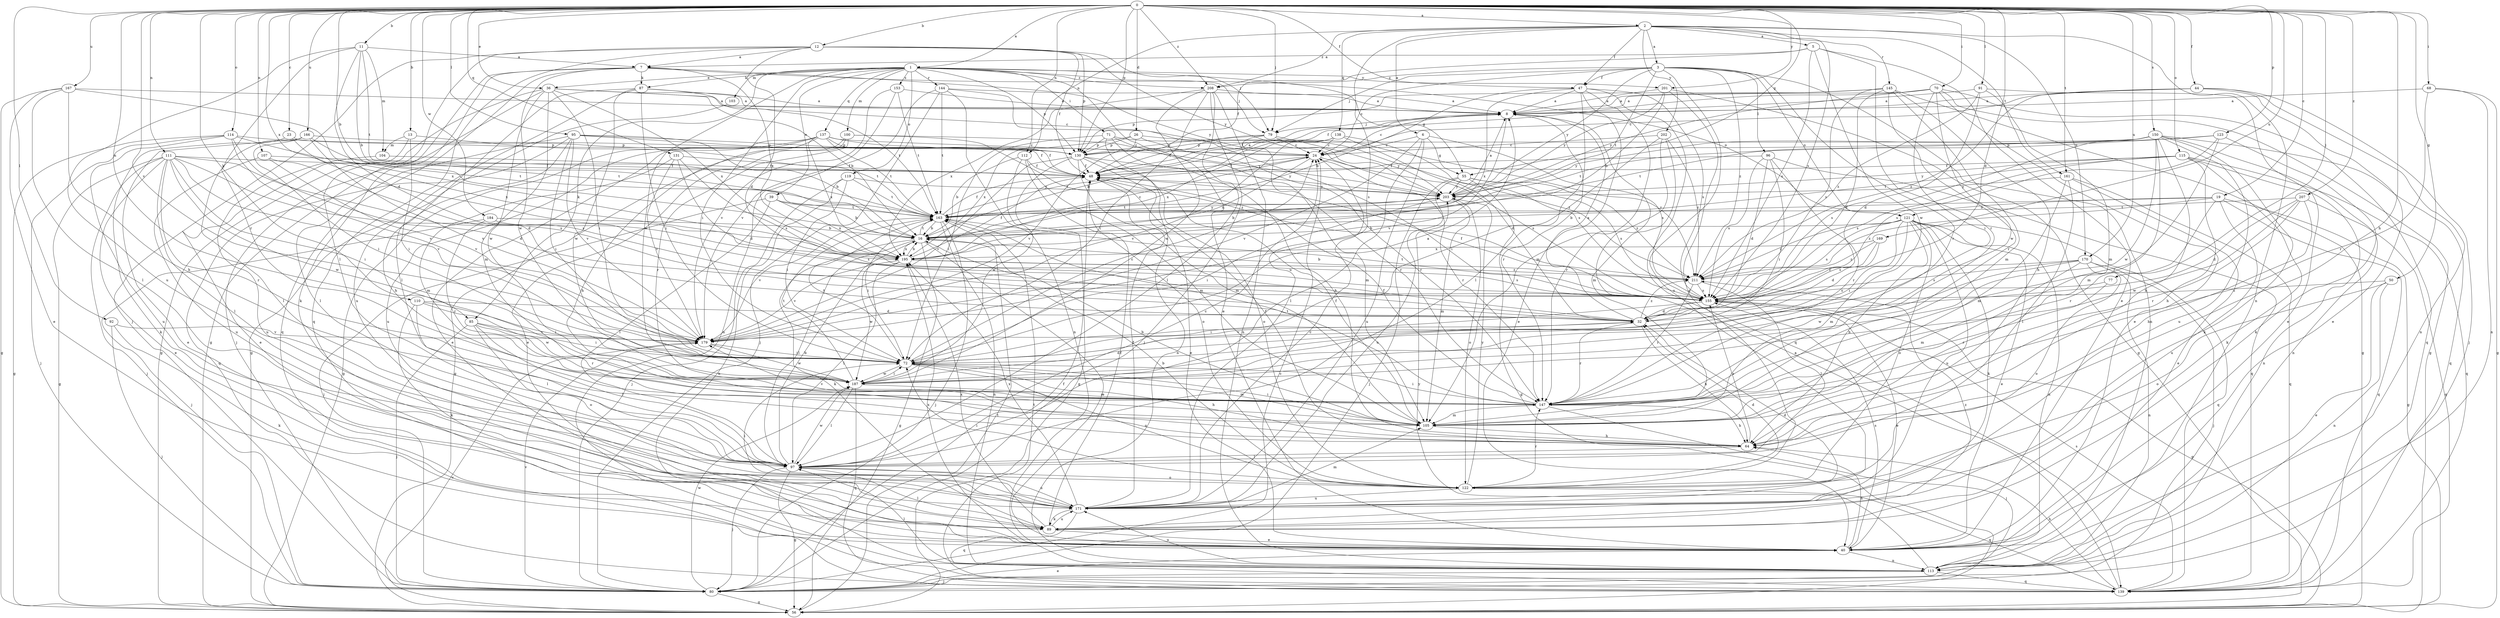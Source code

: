 strict digraph  {
0;
1;
2;
3;
5;
6;
7;
8;
11;
12;
13;
16;
19;
23;
24;
26;
32;
36;
39;
40;
44;
47;
48;
50;
55;
56;
64;
68;
70;
71;
72;
77;
79;
80;
85;
87;
89;
91;
92;
95;
96;
97;
100;
103;
104;
105;
107;
110;
111;
112;
113;
114;
115;
119;
121;
122;
123;
130;
131;
137;
138;
139;
144;
145;
147;
150;
153;
155;
161;
163;
166;
167;
169;
170;
171;
179;
184;
187;
195;
201;
202;
203;
207;
208;
211;
0 -> 1  [label=a];
0 -> 2  [label=a];
0 -> 11  [label=b];
0 -> 12  [label=b];
0 -> 13  [label=b];
0 -> 16  [label=b];
0 -> 19  [label=c];
0 -> 23  [label=c];
0 -> 26  [label=d];
0 -> 32  [label=d];
0 -> 36  [label=e];
0 -> 44  [label=f];
0 -> 47  [label=f];
0 -> 50  [label=g];
0 -> 55  [label=g];
0 -> 64  [label=h];
0 -> 68  [label=i];
0 -> 70  [label=i];
0 -> 77  [label=j];
0 -> 79  [label=j];
0 -> 85  [label=k];
0 -> 91  [label=l];
0 -> 92  [label=l];
0 -> 95  [label=l];
0 -> 107  [label=n];
0 -> 110  [label=n];
0 -> 111  [label=n];
0 -> 112  [label=n];
0 -> 114  [label=o];
0 -> 115  [label=o];
0 -> 123  [label=p];
0 -> 130  [label=p];
0 -> 131  [label=q];
0 -> 150  [label=s];
0 -> 161  [label=t];
0 -> 166  [label=u];
0 -> 167  [label=u];
0 -> 169  [label=u];
0 -> 170  [label=u];
0 -> 179  [label=v];
0 -> 184  [label=w];
0 -> 195  [label=x];
0 -> 201  [label=y];
0 -> 207  [label=z];
0 -> 208  [label=z];
1 -> 36  [label=e];
1 -> 39  [label=e];
1 -> 40  [label=e];
1 -> 55  [label=g];
1 -> 71  [label=i];
1 -> 72  [label=i];
1 -> 79  [label=j];
1 -> 85  [label=k];
1 -> 87  [label=k];
1 -> 100  [label=m];
1 -> 103  [label=m];
1 -> 119  [label=o];
1 -> 130  [label=p];
1 -> 137  [label=q];
1 -> 144  [label=r];
1 -> 153  [label=s];
1 -> 187  [label=w];
1 -> 201  [label=y];
1 -> 208  [label=z];
2 -> 3  [label=a];
2 -> 5  [label=a];
2 -> 6  [label=a];
2 -> 47  [label=f];
2 -> 112  [label=n];
2 -> 113  [label=n];
2 -> 138  [label=q];
2 -> 145  [label=r];
2 -> 155  [label=s];
2 -> 161  [label=t];
2 -> 170  [label=u];
2 -> 171  [label=u];
2 -> 202  [label=y];
2 -> 208  [label=z];
3 -> 24  [label=c];
3 -> 47  [label=f];
3 -> 79  [label=j];
3 -> 96  [label=l];
3 -> 113  [label=n];
3 -> 121  [label=o];
3 -> 147  [label=r];
3 -> 163  [label=t];
3 -> 171  [label=u];
3 -> 203  [label=y];
3 -> 208  [label=z];
3 -> 211  [label=z];
5 -> 7  [label=a];
5 -> 40  [label=e];
5 -> 48  [label=f];
5 -> 147  [label=r];
5 -> 155  [label=s];
5 -> 187  [label=w];
6 -> 24  [label=c];
6 -> 55  [label=g];
6 -> 97  [label=l];
6 -> 155  [label=s];
6 -> 171  [label=u];
6 -> 179  [label=v];
7 -> 56  [label=g];
7 -> 87  [label=k];
7 -> 89  [label=k];
7 -> 121  [label=o];
7 -> 139  [label=q];
7 -> 187  [label=w];
7 -> 195  [label=x];
7 -> 203  [label=y];
8 -> 24  [label=c];
8 -> 48  [label=f];
8 -> 79  [label=j];
8 -> 147  [label=r];
8 -> 179  [label=v];
11 -> 7  [label=a];
11 -> 16  [label=b];
11 -> 32  [label=d];
11 -> 104  [label=m];
11 -> 147  [label=r];
11 -> 163  [label=t];
11 -> 171  [label=u];
12 -> 7  [label=a];
12 -> 32  [label=d];
12 -> 48  [label=f];
12 -> 79  [label=j];
12 -> 80  [label=j];
12 -> 97  [label=l];
12 -> 130  [label=p];
12 -> 139  [label=q];
12 -> 203  [label=y];
13 -> 40  [label=e];
13 -> 72  [label=i];
13 -> 104  [label=m];
13 -> 163  [label=t];
16 -> 24  [label=c];
16 -> 40  [label=e];
16 -> 56  [label=g];
16 -> 89  [label=k];
16 -> 97  [label=l];
16 -> 163  [label=t];
16 -> 195  [label=x];
19 -> 16  [label=b];
19 -> 56  [label=g];
19 -> 121  [label=o];
19 -> 139  [label=q];
19 -> 147  [label=r];
19 -> 171  [label=u];
19 -> 211  [label=z];
23 -> 89  [label=k];
23 -> 130  [label=p];
23 -> 195  [label=x];
24 -> 48  [label=f];
24 -> 147  [label=r];
24 -> 155  [label=s];
24 -> 163  [label=t];
24 -> 195  [label=x];
26 -> 130  [label=p];
26 -> 147  [label=r];
26 -> 179  [label=v];
26 -> 195  [label=x];
26 -> 211  [label=z];
32 -> 8  [label=a];
32 -> 64  [label=h];
32 -> 147  [label=r];
32 -> 179  [label=v];
32 -> 211  [label=z];
36 -> 8  [label=a];
36 -> 16  [label=b];
36 -> 24  [label=c];
36 -> 56  [label=g];
36 -> 72  [label=i];
36 -> 80  [label=j];
36 -> 105  [label=m];
36 -> 187  [label=w];
36 -> 195  [label=x];
39 -> 16  [label=b];
39 -> 80  [label=j];
39 -> 97  [label=l];
39 -> 163  [label=t];
39 -> 195  [label=x];
40 -> 64  [label=h];
40 -> 113  [label=n];
40 -> 155  [label=s];
40 -> 195  [label=x];
44 -> 8  [label=a];
44 -> 24  [label=c];
44 -> 40  [label=e];
44 -> 80  [label=j];
44 -> 113  [label=n];
44 -> 211  [label=z];
47 -> 8  [label=a];
47 -> 16  [label=b];
47 -> 40  [label=e];
47 -> 97  [label=l];
47 -> 105  [label=m];
47 -> 139  [label=q];
47 -> 155  [label=s];
47 -> 195  [label=x];
48 -> 8  [label=a];
48 -> 203  [label=y];
50 -> 40  [label=e];
50 -> 113  [label=n];
50 -> 122  [label=o];
50 -> 155  [label=s];
55 -> 56  [label=g];
55 -> 80  [label=j];
55 -> 155  [label=s];
55 -> 171  [label=u];
55 -> 203  [label=y];
55 -> 211  [label=z];
56 -> 163  [label=t];
56 -> 179  [label=v];
64 -> 48  [label=f];
64 -> 97  [label=l];
64 -> 155  [label=s];
68 -> 8  [label=a];
68 -> 56  [label=g];
68 -> 113  [label=n];
68 -> 147  [label=r];
70 -> 8  [label=a];
70 -> 40  [label=e];
70 -> 48  [label=f];
70 -> 56  [label=g];
70 -> 72  [label=i];
70 -> 139  [label=q];
70 -> 187  [label=w];
70 -> 203  [label=y];
71 -> 64  [label=h];
71 -> 72  [label=i];
71 -> 113  [label=n];
71 -> 130  [label=p];
71 -> 147  [label=r];
71 -> 211  [label=z];
72 -> 8  [label=a];
72 -> 24  [label=c];
72 -> 64  [label=h];
72 -> 105  [label=m];
72 -> 122  [label=o];
72 -> 163  [label=t];
72 -> 187  [label=w];
77 -> 147  [label=r];
77 -> 155  [label=s];
79 -> 24  [label=c];
79 -> 48  [label=f];
79 -> 105  [label=m];
79 -> 130  [label=p];
79 -> 203  [label=y];
80 -> 24  [label=c];
80 -> 40  [label=e];
80 -> 48  [label=f];
80 -> 56  [label=g];
80 -> 179  [label=v];
80 -> 187  [label=w];
85 -> 72  [label=i];
85 -> 80  [label=j];
85 -> 97  [label=l];
85 -> 122  [label=o];
85 -> 147  [label=r];
85 -> 179  [label=v];
87 -> 8  [label=a];
87 -> 72  [label=i];
87 -> 97  [label=l];
87 -> 163  [label=t];
87 -> 171  [label=u];
87 -> 187  [label=w];
89 -> 40  [label=e];
89 -> 48  [label=f];
89 -> 97  [label=l];
89 -> 171  [label=u];
89 -> 195  [label=x];
89 -> 211  [label=z];
91 -> 8  [label=a];
91 -> 32  [label=d];
91 -> 40  [label=e];
91 -> 105  [label=m];
91 -> 211  [label=z];
92 -> 80  [label=j];
92 -> 89  [label=k];
92 -> 179  [label=v];
95 -> 16  [label=b];
95 -> 48  [label=f];
95 -> 64  [label=h];
95 -> 72  [label=i];
95 -> 97  [label=l];
95 -> 130  [label=p];
95 -> 139  [label=q];
95 -> 179  [label=v];
96 -> 32  [label=d];
96 -> 48  [label=f];
96 -> 72  [label=i];
96 -> 139  [label=q];
96 -> 147  [label=r];
96 -> 155  [label=s];
97 -> 16  [label=b];
97 -> 24  [label=c];
97 -> 56  [label=g];
97 -> 80  [label=j];
97 -> 122  [label=o];
97 -> 171  [label=u];
97 -> 187  [label=w];
100 -> 24  [label=c];
100 -> 40  [label=e];
100 -> 56  [label=g];
100 -> 147  [label=r];
100 -> 211  [label=z];
103 -> 56  [label=g];
104 -> 48  [label=f];
104 -> 171  [label=u];
105 -> 16  [label=b];
105 -> 48  [label=f];
105 -> 64  [label=h];
105 -> 72  [label=i];
105 -> 179  [label=v];
107 -> 48  [label=f];
107 -> 155  [label=s];
107 -> 171  [label=u];
107 -> 179  [label=v];
110 -> 32  [label=d];
110 -> 72  [label=i];
110 -> 89  [label=k];
110 -> 97  [label=l];
110 -> 187  [label=w];
111 -> 32  [label=d];
111 -> 40  [label=e];
111 -> 48  [label=f];
111 -> 56  [label=g];
111 -> 72  [label=i];
111 -> 80  [label=j];
111 -> 97  [label=l];
111 -> 147  [label=r];
111 -> 155  [label=s];
111 -> 179  [label=v];
111 -> 187  [label=w];
112 -> 16  [label=b];
112 -> 48  [label=f];
112 -> 105  [label=m];
112 -> 122  [label=o];
112 -> 187  [label=w];
113 -> 80  [label=j];
113 -> 97  [label=l];
113 -> 139  [label=q];
113 -> 171  [label=u];
113 -> 203  [label=y];
114 -> 32  [label=d];
114 -> 56  [label=g];
114 -> 80  [label=j];
114 -> 130  [label=p];
114 -> 163  [label=t];
114 -> 171  [label=u];
114 -> 179  [label=v];
115 -> 48  [label=f];
115 -> 64  [label=h];
115 -> 89  [label=k];
115 -> 113  [label=n];
115 -> 139  [label=q];
115 -> 155  [label=s];
115 -> 163  [label=t];
115 -> 203  [label=y];
119 -> 72  [label=i];
119 -> 80  [label=j];
119 -> 113  [label=n];
119 -> 163  [label=t];
119 -> 203  [label=y];
121 -> 16  [label=b];
121 -> 40  [label=e];
121 -> 64  [label=h];
121 -> 72  [label=i];
121 -> 89  [label=k];
121 -> 105  [label=m];
121 -> 113  [label=n];
121 -> 122  [label=o];
121 -> 139  [label=q];
121 -> 155  [label=s];
121 -> 171  [label=u];
121 -> 211  [label=z];
122 -> 16  [label=b];
122 -> 32  [label=d];
122 -> 72  [label=i];
122 -> 139  [label=q];
122 -> 147  [label=r];
122 -> 171  [label=u];
122 -> 203  [label=y];
123 -> 89  [label=k];
123 -> 130  [label=p];
123 -> 147  [label=r];
123 -> 155  [label=s];
123 -> 163  [label=t];
130 -> 40  [label=e];
130 -> 48  [label=f];
130 -> 56  [label=g];
130 -> 105  [label=m];
130 -> 122  [label=o];
130 -> 179  [label=v];
130 -> 203  [label=y];
131 -> 32  [label=d];
131 -> 48  [label=f];
131 -> 105  [label=m];
131 -> 155  [label=s];
131 -> 179  [label=v];
137 -> 24  [label=c];
137 -> 40  [label=e];
137 -> 48  [label=f];
137 -> 56  [label=g];
137 -> 64  [label=h];
137 -> 163  [label=t];
137 -> 171  [label=u];
137 -> 195  [label=x];
137 -> 203  [label=y];
138 -> 16  [label=b];
138 -> 24  [label=c];
138 -> 32  [label=d];
138 -> 155  [label=s];
138 -> 179  [label=v];
138 -> 195  [label=x];
139 -> 8  [label=a];
139 -> 64  [label=h];
139 -> 155  [label=s];
139 -> 163  [label=t];
144 -> 8  [label=a];
144 -> 80  [label=j];
144 -> 113  [label=n];
144 -> 155  [label=s];
144 -> 163  [label=t];
144 -> 179  [label=v];
145 -> 8  [label=a];
145 -> 32  [label=d];
145 -> 56  [label=g];
145 -> 64  [label=h];
145 -> 105  [label=m];
145 -> 130  [label=p];
145 -> 147  [label=r];
145 -> 155  [label=s];
147 -> 48  [label=f];
147 -> 64  [label=h];
147 -> 72  [label=i];
147 -> 80  [label=j];
147 -> 105  [label=m];
147 -> 163  [label=t];
150 -> 64  [label=h];
150 -> 89  [label=k];
150 -> 105  [label=m];
150 -> 113  [label=n];
150 -> 130  [label=p];
150 -> 139  [label=q];
150 -> 155  [label=s];
150 -> 163  [label=t];
150 -> 171  [label=u];
150 -> 187  [label=w];
150 -> 203  [label=y];
153 -> 8  [label=a];
153 -> 113  [label=n];
153 -> 163  [label=t];
153 -> 179  [label=v];
155 -> 32  [label=d];
155 -> 40  [label=e];
155 -> 48  [label=f];
155 -> 56  [label=g];
155 -> 72  [label=i];
155 -> 163  [label=t];
161 -> 40  [label=e];
161 -> 97  [label=l];
161 -> 105  [label=m];
161 -> 139  [label=q];
161 -> 203  [label=y];
163 -> 16  [label=b];
163 -> 48  [label=f];
163 -> 72  [label=i];
163 -> 80  [label=j];
163 -> 113  [label=n];
163 -> 179  [label=v];
163 -> 203  [label=y];
166 -> 40  [label=e];
166 -> 72  [label=i];
166 -> 97  [label=l];
166 -> 130  [label=p];
166 -> 163  [label=t];
166 -> 179  [label=v];
167 -> 8  [label=a];
167 -> 40  [label=e];
167 -> 56  [label=g];
167 -> 64  [label=h];
167 -> 97  [label=l];
167 -> 195  [label=x];
169 -> 32  [label=d];
169 -> 155  [label=s];
169 -> 195  [label=x];
169 -> 211  [label=z];
170 -> 80  [label=j];
170 -> 105  [label=m];
170 -> 113  [label=n];
170 -> 122  [label=o];
170 -> 155  [label=s];
170 -> 187  [label=w];
170 -> 211  [label=z];
171 -> 24  [label=c];
171 -> 32  [label=d];
171 -> 48  [label=f];
171 -> 72  [label=i];
171 -> 89  [label=k];
171 -> 105  [label=m];
171 -> 139  [label=q];
171 -> 195  [label=x];
179 -> 72  [label=i];
179 -> 187  [label=w];
184 -> 16  [label=b];
184 -> 80  [label=j];
184 -> 147  [label=r];
184 -> 155  [label=s];
187 -> 32  [label=d];
187 -> 72  [label=i];
187 -> 97  [label=l];
187 -> 139  [label=q];
187 -> 147  [label=r];
187 -> 163  [label=t];
195 -> 16  [label=b];
195 -> 48  [label=f];
195 -> 97  [label=l];
195 -> 155  [label=s];
195 -> 179  [label=v];
195 -> 187  [label=w];
195 -> 211  [label=z];
201 -> 8  [label=a];
201 -> 16  [label=b];
201 -> 56  [label=g];
201 -> 122  [label=o];
201 -> 203  [label=y];
202 -> 24  [label=c];
202 -> 72  [label=i];
202 -> 105  [label=m];
202 -> 147  [label=r];
202 -> 211  [label=z];
203 -> 8  [label=a];
203 -> 16  [label=b];
203 -> 72  [label=i];
203 -> 105  [label=m];
203 -> 122  [label=o];
203 -> 163  [label=t];
207 -> 32  [label=d];
207 -> 64  [label=h];
207 -> 139  [label=q];
207 -> 147  [label=r];
207 -> 163  [label=t];
207 -> 187  [label=w];
208 -> 8  [label=a];
208 -> 72  [label=i];
208 -> 80  [label=j];
208 -> 97  [label=l];
208 -> 113  [label=n];
208 -> 187  [label=w];
208 -> 195  [label=x];
211 -> 16  [label=b];
211 -> 97  [label=l];
211 -> 147  [label=r];
211 -> 155  [label=s];
}
